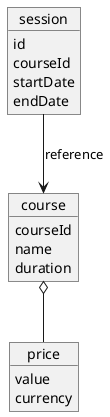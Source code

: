 @startuml

object course
course : courseId
course : name
course : duration

object session

session : id
session : courseId
session : startDate
session : endDate

session --> course : reference

object price

price : value
price : currency

course o-- price

@enduml